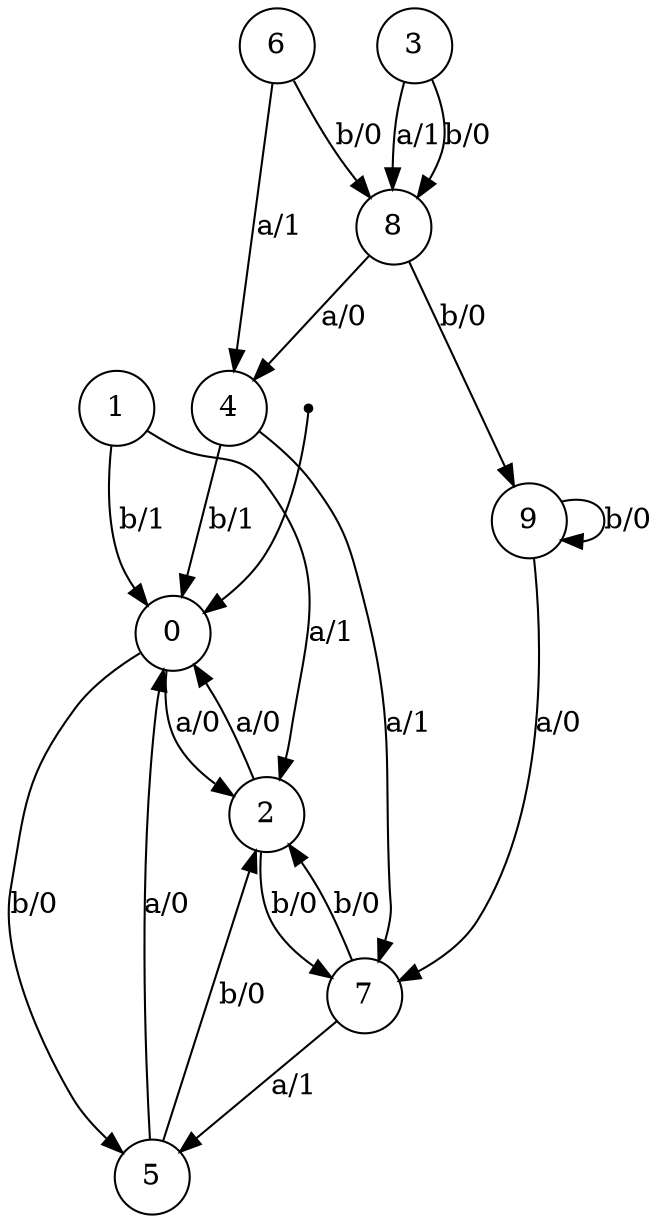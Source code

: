 digraph fsm{
	s_0 [label="0" shape="circle"]
	s_1 [label="1" shape="circle"]
	s_2 [label="2" shape="circle"]
	s_3 [label="3" shape="circle"]
	s_4 [label="4" shape="circle"]
	s_5 [label="5" shape="circle"]
	s_6 [label="6" shape="circle"]
	s_7 [label="7" shape="circle"]
	s_8 [label="8" shape="circle"]
	s_9 [label="9" shape="circle"]
	qi [shape = point]
	qi -> s_0
	
	s_0 -> s_2 [label="a/0"]
	
	s_0 -> s_5 [label="b/0"]
	
	s_1 -> s_2 [label="a/1"]
	
	s_1 -> s_0 [label="b/1"]
	
	s_2 -> s_0 [label="a/0"]
	
	s_2 -> s_7 [label="b/0"]
	
	s_3 -> s_8 [label="a/1"]
	
	s_3 -> s_8 [label="b/0"]
	
	s_4 -> s_7 [label="a/1"]
	
	s_4 -> s_0 [label="b/1"]
	
	s_5 -> s_0 [label="a/0"]
	
	s_5 -> s_2 [label="b/0"]
	
	s_6 -> s_4 [label="a/1"]
	
	s_6 -> s_8 [label="b/0"]
	
	s_7 -> s_5 [label="a/1"]
	
	s_7 -> s_2 [label="b/0"]
	
	s_8 -> s_4 [label="a/0"]
	
	s_8 -> s_9 [label="b/0"]
	
	s_9 -> s_7 [label="a/0"]
	
	s_9 -> s_9 [label="b/0"]
}